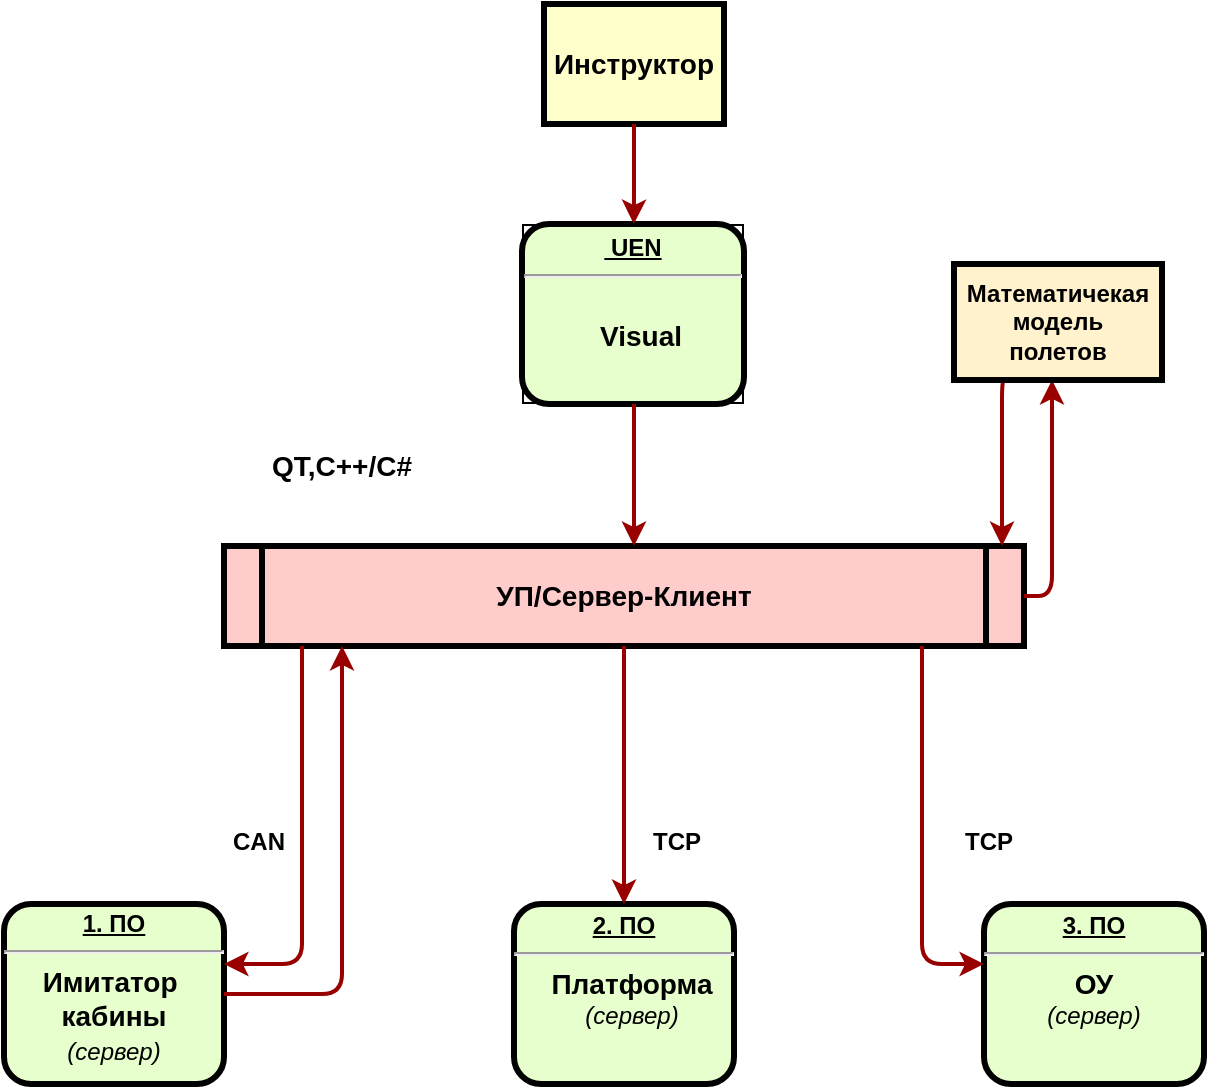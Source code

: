 <mxfile version="20.2.7" type="github">
  <diagram name="Page-1" id="c7558073-3199-34d8-9f00-42111426c3f3">
    <mxGraphModel dx="1038" dy="539" grid="1" gridSize="10" guides="1" tooltips="1" connect="1" arrows="1" fold="1" page="1" pageScale="1" pageWidth="826" pageHeight="1169" background="none" math="0" shadow="0">
      <root>
        <mxCell id="0" />
        <mxCell id="1" parent="0" />
        <mxCell id="2" value="&lt;p style=&quot;margin: 0px; margin-top: 4px; text-align: center; text-decoration: underline;&quot;&gt;&lt;strong&gt;&amp;nbsp;UEN&lt;/strong&gt;&lt;/p&gt;&lt;hr&gt;&lt;p style=&quot;margin: 0px; margin-left: 8px;&quot;&gt;&lt;br&gt;&lt;/p&gt;&lt;p style=&quot;margin: 0px; margin-left: 8px;&quot;&gt;&lt;span style=&quot;font-size: 14px;&quot;&gt;Visual&lt;/span&gt;&lt;br&gt;&lt;/p&gt;" style="verticalAlign=middle;align=center;overflow=fill;fontSize=12;fontFamily=Helvetica;html=1;rounded=1;fontStyle=1;strokeWidth=3;fillColor=#E6FFCC;spacingLeft=0;labelBorderColor=default;" parent="1" vertex="1">
          <mxGeometry x="350" y="230" width="111" height="90" as="geometry" />
        </mxCell>
        <mxCell id="3" value="Инструктор" style="whiteSpace=wrap;align=center;verticalAlign=middle;fontStyle=1;strokeWidth=3;fillColor=#FFFFCC;fontSize=14;" parent="1" vertex="1">
          <mxGeometry x="361" y="120" width="90" height="60" as="geometry" />
        </mxCell>
        <mxCell id="5" value="УП/Сервер-Клиент" style="shape=process;whiteSpace=wrap;align=center;verticalAlign=middle;size=0.048;fontStyle=1;strokeWidth=3;fillColor=#FFCCCC;fontSize=14;" parent="1" vertex="1">
          <mxGeometry x="201.0" y="391" width="400" height="50" as="geometry" />
        </mxCell>
        <mxCell id="9" value="&lt;p style=&quot;margin: 0px; margin-top: 4px; text-align: center; text-decoration: underline;&quot;&gt;&lt;strong&gt;3. ПО&lt;br&gt;&lt;/strong&gt;&lt;/p&gt;&lt;hr&gt;&lt;p style=&quot;margin: 0px; margin-left: 8px;&quot;&gt;&lt;/p&gt;&lt;div style=&quot;&quot;&gt;&lt;span style=&quot;background-color: initial; font-size: 14px;&quot;&gt;ОУ&lt;/span&gt;&lt;/div&gt;&lt;i style=&quot;background-color: initial; font-weight: normal;&quot;&gt;&lt;div style=&quot;&quot;&gt;&lt;i style=&quot;background-color: initial;&quot;&gt;(сервер)&lt;/i&gt;&lt;/div&gt;&lt;/i&gt;&lt;p&gt;&lt;/p&gt;" style="verticalAlign=middle;align=center;overflow=fill;fontSize=12;fontFamily=Helvetica;html=1;rounded=1;fontStyle=1;strokeWidth=3;fillColor=#E6FFCC" parent="1" vertex="1">
          <mxGeometry x="581" y="570" width="110" height="90" as="geometry" />
        </mxCell>
        <mxCell id="10" value="&lt;p style=&quot;margin: 4px 0px 0px; text-align: center; text-decoration: underline; line-height: 1.1;&quot;&gt;&lt;strong&gt;1. ПО&lt;br&gt;&lt;/strong&gt;&lt;/p&gt;&lt;hr&gt;&lt;font style=&quot;&quot;&gt;&lt;span style=&quot;font-size: 14px;&quot;&gt;Имитатор&amp;nbsp;&lt;/span&gt;&lt;br&gt;&lt;span style=&quot;font-size: 14px; background-color: initial;&quot;&gt;кабины&lt;br&gt;&lt;/span&gt;&lt;i style=&quot;font-size: 12px; font-weight: normal; background-color: initial;&quot;&gt;(сервер)&lt;/i&gt;&lt;span style=&quot;font-size: 14px; background-color: initial;&quot;&gt;&lt;br&gt;&lt;/span&gt;&lt;/font&gt;" style="verticalAlign=middle;align=center;overflow=fill;fontSize=12;fontFamily=Helvetica;html=1;rounded=1;fontStyle=1;strokeWidth=3;fillColor=#E6FFCC" parent="1" vertex="1">
          <mxGeometry x="91" y="570" width="110" height="90" as="geometry" />
        </mxCell>
        <mxCell id="36" value="" style="edgeStyle=none;noEdgeStyle=1;strokeColor=#990000;strokeWidth=2" parent="1" source="3" target="2" edge="1">
          <mxGeometry width="100" height="100" relative="1" as="geometry">
            <mxPoint x="20" y="250" as="sourcePoint" />
            <mxPoint x="120" y="150" as="targetPoint" />
            <Array as="points">
              <mxPoint x="406" y="220" />
            </Array>
          </mxGeometry>
        </mxCell>
        <mxCell id="11" value="&lt;p style=&quot;margin: 0px; margin-top: 4px; text-align: center; text-decoration: underline;&quot;&gt;&lt;strong&gt;2. ПО&lt;/strong&gt;&lt;/p&gt;&lt;hr&gt;&lt;p style=&quot;margin: 0px; margin-left: 8px;&quot;&gt;&lt;span style=&quot;background-color: initial; font-size: 14px;&quot;&gt;Платформа&lt;br&gt;&lt;/span&gt;&lt;i style=&quot;background-color: initial; font-weight: normal;&quot;&gt;(сервер)&lt;/i&gt;&lt;br&gt;&lt;/p&gt;" style="verticalAlign=middle;align=center;overflow=fill;fontSize=12;fontFamily=Helvetica;html=1;rounded=1;fontStyle=1;strokeWidth=3;fillColor=#E6FFCC" parent="1" vertex="1">
          <mxGeometry x="346.0" y="570" width="110" height="90" as="geometry" />
        </mxCell>
        <mxCell id="56" value="" style="edgeStyle=elbowEdgeStyle;elbow=horizontal;strokeColor=#990000;strokeWidth=2" parent="1" source="2" target="5" edge="1">
          <mxGeometry width="100" height="100" relative="1" as="geometry">
            <mxPoint x="50" y="500" as="sourcePoint" />
            <mxPoint x="150" y="400" as="targetPoint" />
            <Array as="points">
              <mxPoint x="406" y="340" />
              <mxPoint x="280" y="360" />
            </Array>
          </mxGeometry>
        </mxCell>
        <mxCell id="68" value="" style="edgeStyle=elbowEdgeStyle;elbow=horizontal;strokeColor=#990000;strokeWidth=2;exitX=0.25;exitY=1;exitDx=0;exitDy=0;" parent="1" source="fQuNa7zmRM5pAZj9dZrN-105" target="5" edge="1">
          <mxGeometry width="100" height="100" relative="1" as="geometry">
            <mxPoint x="590" y="320" as="sourcePoint" />
            <mxPoint x="510" y="250" as="targetPoint" />
            <Array as="points">
              <mxPoint x="590" y="370" />
              <mxPoint x="580" y="350" />
              <mxPoint x="570" y="360" />
            </Array>
          </mxGeometry>
        </mxCell>
        <mxCell id="77" value="" style="edgeStyle=elbowEdgeStyle;elbow=horizontal;strokeColor=#990000;strokeWidth=2" parent="1" source="5" target="9" edge="1">
          <mxGeometry width="100" height="100" relative="1" as="geometry">
            <mxPoint x="400" y="590" as="sourcePoint" />
            <mxPoint x="500" y="490" as="targetPoint" />
            <Array as="points">
              <mxPoint x="550" y="600" />
              <mxPoint x="540" y="600" />
              <mxPoint x="570" y="600" />
              <mxPoint x="560" y="530" />
              <mxPoint x="570" y="600" />
              <mxPoint x="560" y="480" />
            </Array>
          </mxGeometry>
        </mxCell>
        <mxCell id="88" value="" style="edgeStyle=elbowEdgeStyle;elbow=horizontal;strokeColor=#990000;strokeWidth=2" parent="1" source="5" target="11" edge="1">
          <mxGeometry width="100" height="100" relative="1" as="geometry">
            <mxPoint x="50" y="500" as="sourcePoint" />
            <mxPoint x="150" y="400" as="targetPoint" />
            <Array as="points">
              <mxPoint x="401" y="530" />
              <mxPoint x="390" y="530" />
              <mxPoint x="390" y="460" />
              <mxPoint x="380" y="520" />
              <mxPoint x="390" y="470" />
            </Array>
          </mxGeometry>
        </mxCell>
        <mxCell id="91" value="CAN" style="text;spacingTop=-5;align=center;fontStyle=1" parent="1" vertex="1">
          <mxGeometry x="201" y="530" width="35" height="20" as="geometry" />
        </mxCell>
        <mxCell id="92" value="" style="edgeStyle=elbowEdgeStyle;elbow=horizontal;strokeColor=#990000;strokeWidth=2" parent="1" source="5" target="10" edge="1">
          <mxGeometry width="100" height="100" relative="1" as="geometry">
            <mxPoint x="30.0" y="500" as="sourcePoint" />
            <mxPoint x="130.0" y="400" as="targetPoint" />
            <Array as="points">
              <mxPoint x="240" y="600" />
              <mxPoint x="200" y="600" />
              <mxPoint x="240" y="510" />
              <mxPoint x="230" y="630" />
              <mxPoint x="220" y="610" />
              <mxPoint x="230" y="570" />
              <mxPoint x="240" y="490" />
              <mxPoint x="250" y="470" />
            </Array>
          </mxGeometry>
        </mxCell>
        <mxCell id="93" value="" style="edgeStyle=elbowEdgeStyle;elbow=horizontal;strokeColor=#990000;strokeWidth=2" parent="1" source="10" target="5" edge="1">
          <mxGeometry width="100" height="100" relative="1" as="geometry">
            <mxPoint x="40" y="510" as="sourcePoint" />
            <mxPoint x="140" y="410" as="targetPoint" />
            <Array as="points">
              <mxPoint x="260" y="540" />
              <mxPoint x="250" y="610" />
              <mxPoint x="270" y="600" />
              <mxPoint x="210" y="470" />
              <mxPoint x="200" y="590" />
              <mxPoint x="210" y="580" />
              <mxPoint x="220" y="490" />
              <mxPoint x="230" y="470" />
            </Array>
          </mxGeometry>
        </mxCell>
        <mxCell id="95" value="QT,C++/C#" style="text;spacingTop=7;align=center;labelBackgroundColor=none;labelBorderColor=none;fontStyle=1;spacing=1;perimeterSpacing=0;strokeWidth=1;fontSize=14;" parent="1" vertex="1">
          <mxGeometry x="220" y="330" width="80" height="40" as="geometry" />
        </mxCell>
        <mxCell id="fQuNa7zmRM5pAZj9dZrN-97" value="TCP" style="text;spacingTop=-5;align=center;fontStyle=1" vertex="1" parent="1">
          <mxGeometry x="410" y="530" width="35" height="20" as="geometry" />
        </mxCell>
        <mxCell id="fQuNa7zmRM5pAZj9dZrN-98" value="TCP" style="text;spacingTop=-5;align=center;fontStyle=1" vertex="1" parent="1">
          <mxGeometry x="566" y="530" width="35" height="20" as="geometry" />
        </mxCell>
        <mxCell id="fQuNa7zmRM5pAZj9dZrN-102" value="" style="edgeStyle=elbowEdgeStyle;elbow=horizontal;strokeColor=#990000;strokeWidth=2;exitX=1;exitY=0.5;exitDx=0;exitDy=0;" edge="1" parent="1" source="5" target="fQuNa7zmRM5pAZj9dZrN-105">
          <mxGeometry width="100" height="100" relative="1" as="geometry">
            <mxPoint x="660" y="481" as="sourcePoint" />
            <mxPoint x="615" y="331" as="targetPoint" />
            <Array as="points">
              <mxPoint x="615" y="380" />
              <mxPoint x="620" y="390" />
              <mxPoint x="630" y="380" />
              <mxPoint x="650" y="410" />
              <mxPoint x="709" y="476" />
              <mxPoint x="729" y="466" />
              <mxPoint x="669" y="336" />
              <mxPoint x="659" y="456" />
              <mxPoint x="669" y="446" />
              <mxPoint x="679" y="356" />
              <mxPoint x="689" y="336" />
            </Array>
          </mxGeometry>
        </mxCell>
        <mxCell id="fQuNa7zmRM5pAZj9dZrN-105" value="Математичекая&#xa;модель&#xa;полетов" style="whiteSpace=wrap;align=center;verticalAlign=middle;fontStyle=1;strokeWidth=3;fillColor=#fff2cc;strokeColor=#000000;labelBackgroundColor=none;labelBorderColor=none;" vertex="1" parent="1">
          <mxGeometry x="566" y="250" width="104" height="58" as="geometry" />
        </mxCell>
        <mxCell id="fQuNa7zmRM5pAZj9dZrN-109" style="edgeStyle=orthogonalEdgeStyle;rounded=0;orthogonalLoop=1;jettySize=auto;html=1;exitX=0.5;exitY=1;exitDx=0;exitDy=0;fontSize=14;" edge="1" parent="1" source="fQuNa7zmRM5pAZj9dZrN-105" target="fQuNa7zmRM5pAZj9dZrN-105">
          <mxGeometry relative="1" as="geometry" />
        </mxCell>
      </root>
    </mxGraphModel>
  </diagram>
</mxfile>
